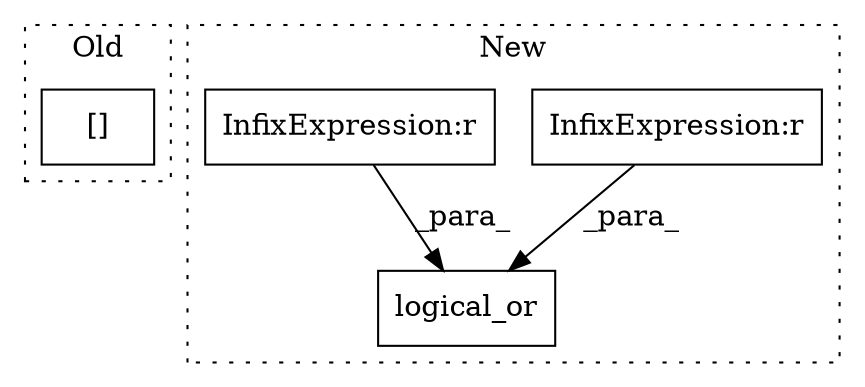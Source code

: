 digraph G {
subgraph cluster0 {
1 [label="[]" a="2" s="6257,6302" l="15,2" shape="box"];
label = "Old";
style="dotted";
}
subgraph cluster1 {
2 [label="logical_or" a="32" s="5654,5708" l="11,1" shape="box"];
3 [label="InfixExpression:r" a="27" s="5678" l="4" shape="box"];
4 [label="InfixExpression:r" a="27" s="5700" l="4" shape="box"];
label = "New";
style="dotted";
}
3 -> 2 [label="_para_"];
4 -> 2 [label="_para_"];
}